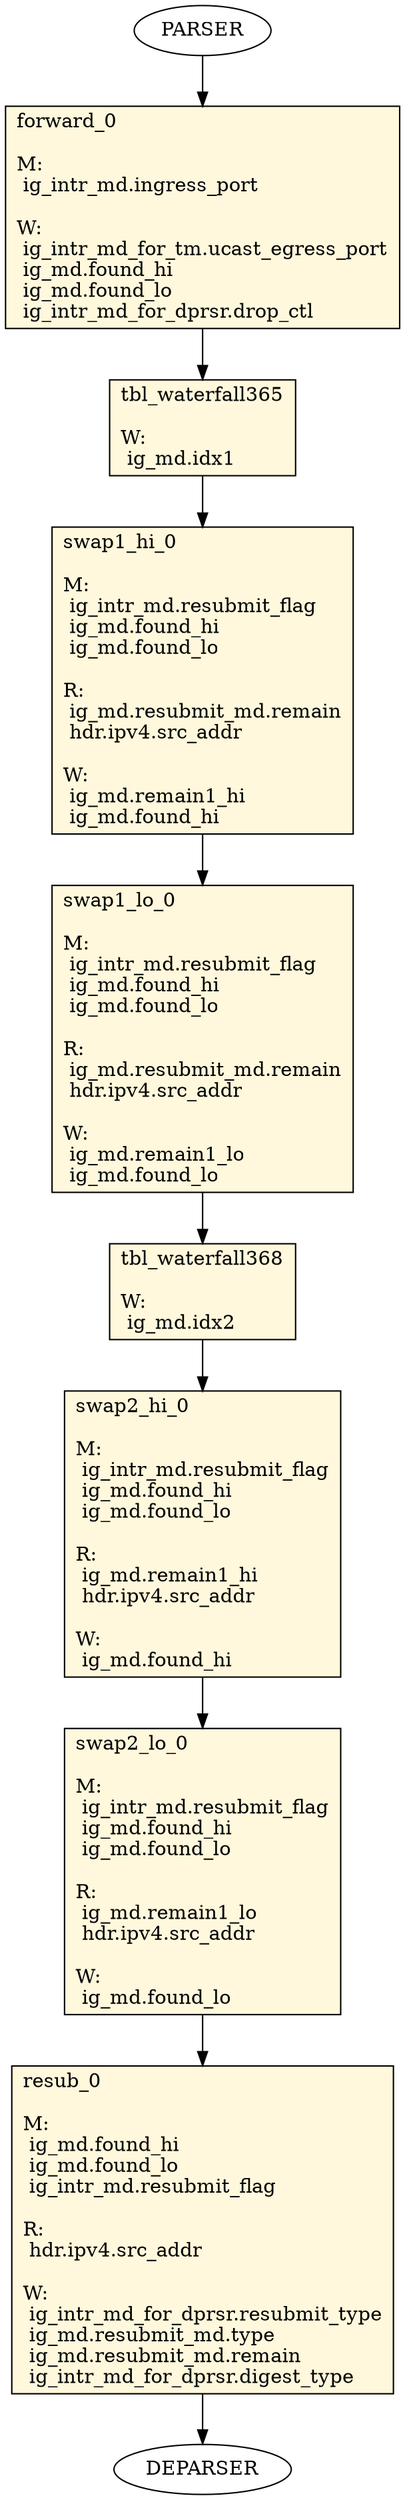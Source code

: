 digraph ingress {
forward_0 [ shape=record, style="filled", fillcolor=cornsilk, label="forward_0\l\l
M:\l
 ig_intr_md.ingress_port\l
\lW:\l
 ig_intr_md_for_tm.ucast_egress_port\l
 ig_md.found_hi\l
 ig_md.found_lo\l
 ig_intr_md_for_dprsr.drop_ctl\l
 "];
tbl_waterfall365 [ shape=record, style="filled", fillcolor=cornsilk, label="tbl_waterfall365\l\l
W:\l
 ig_md.idx1\l
 "];
swap1_hi_0 [ shape=record, style="filled", fillcolor=cornsilk, label="swap1_hi_0\l\l
M:\l
 ig_intr_md.resubmit_flag\l
 ig_md.found_hi\l
 ig_md.found_lo\l
\lR:\l
 ig_md.resubmit_md.remain\l
 hdr.ipv4.src_addr\l
\lW:\l
 ig_md.remain1_hi\l
 ig_md.found_hi\l
 "];
swap1_lo_0 [ shape=record, style="filled", fillcolor=cornsilk, label="swap1_lo_0\l\l
M:\l
 ig_intr_md.resubmit_flag\l
 ig_md.found_hi\l
 ig_md.found_lo\l
\lR:\l
 ig_md.resubmit_md.remain\l
 hdr.ipv4.src_addr\l
\lW:\l
 ig_md.remain1_lo\l
 ig_md.found_lo\l
 "];
tbl_waterfall368 [ shape=record, style="filled", fillcolor=cornsilk, label="tbl_waterfall368\l\l
W:\l
 ig_md.idx2\l
 "];
swap2_hi_0 [ shape=record, style="filled", fillcolor=cornsilk, label="swap2_hi_0\l\l
M:\l
 ig_intr_md.resubmit_flag\l
 ig_md.found_hi\l
 ig_md.found_lo\l
\lR:\l
 ig_md.remain1_hi\l
 hdr.ipv4.src_addr\l
\lW:\l
 ig_md.found_hi\l
 "];
swap2_lo_0 [ shape=record, style="filled", fillcolor=cornsilk, label="swap2_lo_0\l\l
M:\l
 ig_intr_md.resubmit_flag\l
 ig_md.found_hi\l
 ig_md.found_lo\l
\lR:\l
 ig_md.remain1_lo\l
 hdr.ipv4.src_addr\l
\lW:\l
 ig_md.found_lo\l
 "];
resub_0 [ shape=record, style="filled", fillcolor=cornsilk, label="resub_0\l\l
M:\l
 ig_md.found_hi\l
 ig_md.found_lo\l
 ig_intr_md.resubmit_flag\l
\lR:\l
 hdr.ipv4.src_addr\l
\lW:\l
 ig_intr_md_for_dprsr.resubmit_type\l
 ig_md.resubmit_md.type\l
 ig_md.resubmit_md.remain\l
 ig_intr_md_for_dprsr.digest_type\l
 "];
    PARSER -> forward_0
    forward_0 -> tbl_waterfall365
    tbl_waterfall365 -> swap1_hi_0
    swap1_hi_0 -> swap1_lo_0
    swap1_lo_0 -> tbl_waterfall368
    tbl_waterfall368 -> swap2_hi_0
    swap2_hi_0 -> swap2_lo_0
    swap2_lo_0 -> resub_0
    resub_0 -> DEPARSER
}
